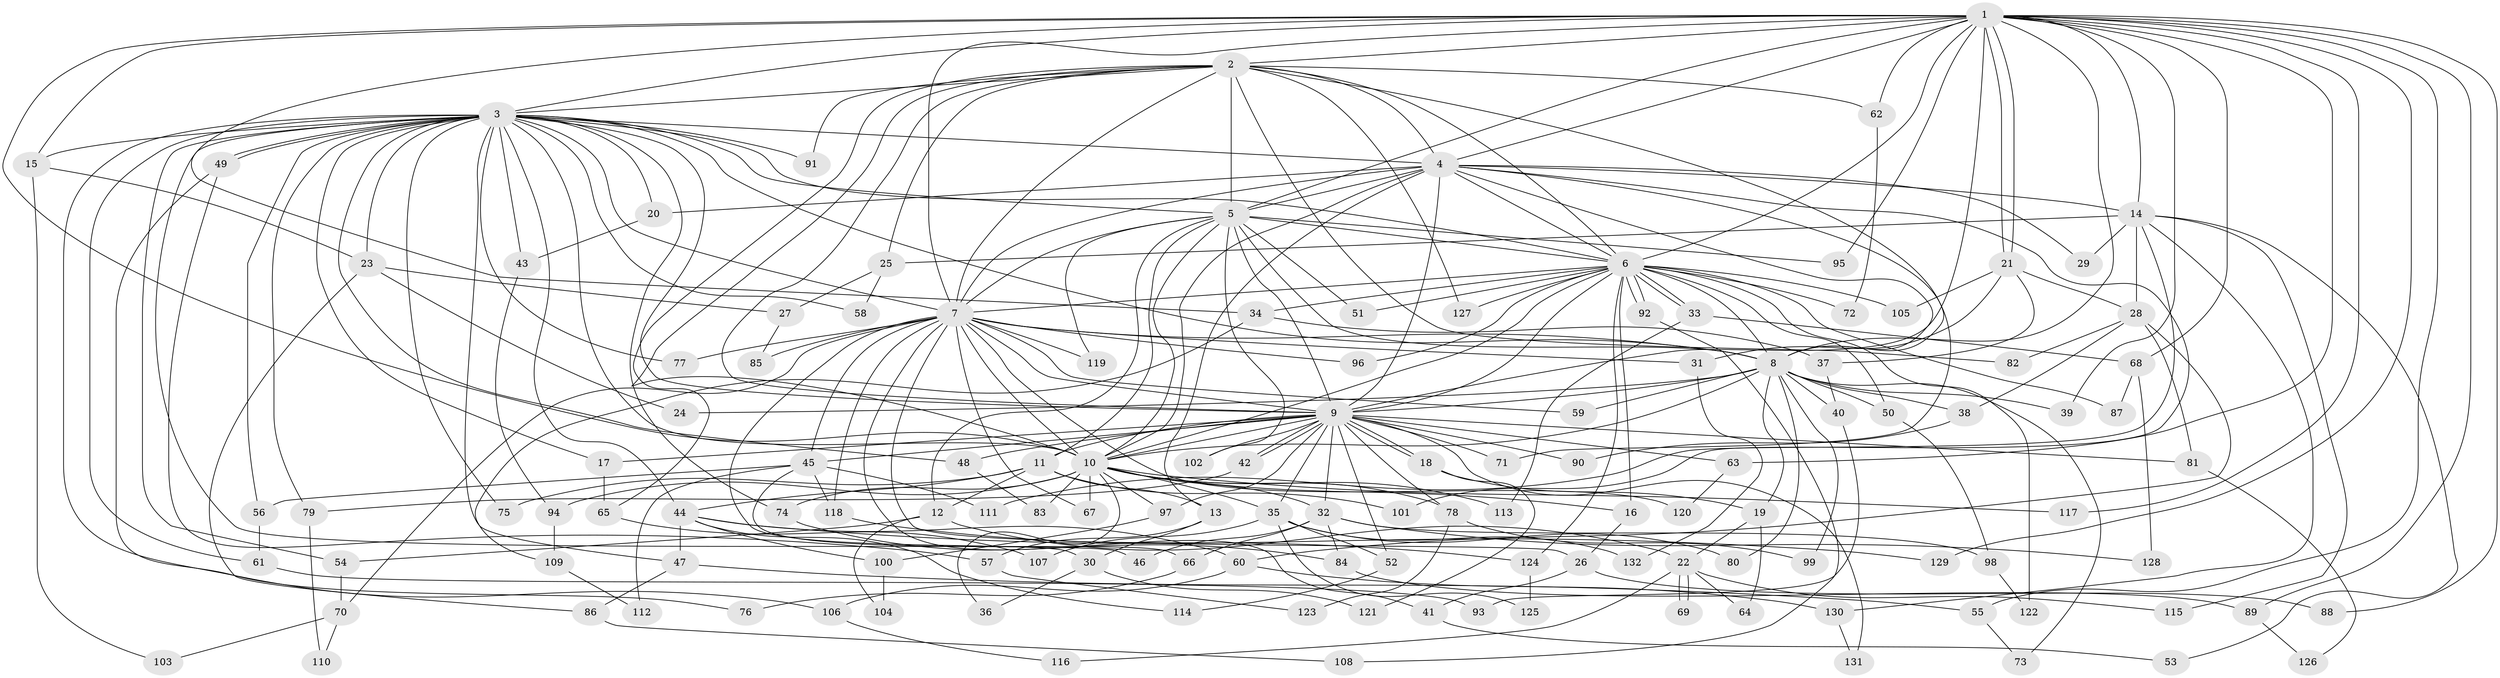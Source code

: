 // coarse degree distribution, {20: 0.019230769230769232, 27: 0.019230769230769232, 3: 0.11538461538461539, 1: 0.07692307692307693, 4: 0.09615384615384616, 2: 0.5192307692307693, 9: 0.038461538461538464, 8: 0.019230769230769232, 19: 0.019230769230769232, 5: 0.019230769230769232, 12: 0.019230769230769232, 14: 0.019230769230769232, 7: 0.019230769230769232}
// Generated by graph-tools (version 1.1) at 2025/48/03/04/25 21:48:02]
// undirected, 132 vertices, 289 edges
graph export_dot {
graph [start="1"]
  node [color=gray90,style=filled];
  1;
  2;
  3;
  4;
  5;
  6;
  7;
  8;
  9;
  10;
  11;
  12;
  13;
  14;
  15;
  16;
  17;
  18;
  19;
  20;
  21;
  22;
  23;
  24;
  25;
  26;
  27;
  28;
  29;
  30;
  31;
  32;
  33;
  34;
  35;
  36;
  37;
  38;
  39;
  40;
  41;
  42;
  43;
  44;
  45;
  46;
  47;
  48;
  49;
  50;
  51;
  52;
  53;
  54;
  55;
  56;
  57;
  58;
  59;
  60;
  61;
  62;
  63;
  64;
  65;
  66;
  67;
  68;
  69;
  70;
  71;
  72;
  73;
  74;
  75;
  76;
  77;
  78;
  79;
  80;
  81;
  82;
  83;
  84;
  85;
  86;
  87;
  88;
  89;
  90;
  91;
  92;
  93;
  94;
  95;
  96;
  97;
  98;
  99;
  100;
  101;
  102;
  103;
  104;
  105;
  106;
  107;
  108;
  109;
  110;
  111;
  112;
  113;
  114;
  115;
  116;
  117;
  118;
  119;
  120;
  121;
  122;
  123;
  124;
  125;
  126;
  127;
  128;
  129;
  130;
  131;
  132;
  1 -- 2;
  1 -- 3;
  1 -- 4;
  1 -- 5;
  1 -- 6;
  1 -- 7;
  1 -- 8;
  1 -- 9;
  1 -- 10;
  1 -- 14;
  1 -- 15;
  1 -- 21;
  1 -- 21;
  1 -- 34;
  1 -- 39;
  1 -- 55;
  1 -- 62;
  1 -- 63;
  1 -- 68;
  1 -- 88;
  1 -- 89;
  1 -- 95;
  1 -- 117;
  1 -- 129;
  2 -- 3;
  2 -- 4;
  2 -- 5;
  2 -- 6;
  2 -- 7;
  2 -- 8;
  2 -- 9;
  2 -- 10;
  2 -- 25;
  2 -- 62;
  2 -- 65;
  2 -- 82;
  2 -- 91;
  2 -- 127;
  3 -- 4;
  3 -- 5;
  3 -- 6;
  3 -- 7;
  3 -- 8;
  3 -- 9;
  3 -- 10;
  3 -- 15;
  3 -- 17;
  3 -- 20;
  3 -- 23;
  3 -- 43;
  3 -- 44;
  3 -- 46;
  3 -- 47;
  3 -- 48;
  3 -- 49;
  3 -- 49;
  3 -- 54;
  3 -- 56;
  3 -- 58;
  3 -- 61;
  3 -- 74;
  3 -- 75;
  3 -- 77;
  3 -- 79;
  3 -- 91;
  3 -- 106;
  4 -- 5;
  4 -- 6;
  4 -- 7;
  4 -- 8;
  4 -- 9;
  4 -- 10;
  4 -- 13;
  4 -- 14;
  4 -- 20;
  4 -- 29;
  4 -- 71;
  4 -- 101;
  5 -- 6;
  5 -- 7;
  5 -- 8;
  5 -- 9;
  5 -- 10;
  5 -- 11;
  5 -- 12;
  5 -- 51;
  5 -- 95;
  5 -- 102;
  5 -- 119;
  6 -- 7;
  6 -- 8;
  6 -- 9;
  6 -- 10;
  6 -- 16;
  6 -- 33;
  6 -- 33;
  6 -- 34;
  6 -- 50;
  6 -- 51;
  6 -- 72;
  6 -- 87;
  6 -- 92;
  6 -- 92;
  6 -- 96;
  6 -- 105;
  6 -- 122;
  6 -- 124;
  6 -- 127;
  7 -- 8;
  7 -- 9;
  7 -- 10;
  7 -- 26;
  7 -- 30;
  7 -- 31;
  7 -- 41;
  7 -- 45;
  7 -- 59;
  7 -- 67;
  7 -- 70;
  7 -- 77;
  7 -- 85;
  7 -- 96;
  7 -- 118;
  7 -- 119;
  7 -- 120;
  8 -- 9;
  8 -- 10;
  8 -- 19;
  8 -- 24;
  8 -- 38;
  8 -- 39;
  8 -- 40;
  8 -- 50;
  8 -- 59;
  8 -- 73;
  8 -- 80;
  8 -- 99;
  9 -- 10;
  9 -- 11;
  9 -- 17;
  9 -- 18;
  9 -- 18;
  9 -- 32;
  9 -- 35;
  9 -- 42;
  9 -- 42;
  9 -- 45;
  9 -- 48;
  9 -- 52;
  9 -- 63;
  9 -- 71;
  9 -- 78;
  9 -- 81;
  9 -- 90;
  9 -- 97;
  9 -- 102;
  9 -- 131;
  10 -- 16;
  10 -- 32;
  10 -- 35;
  10 -- 36;
  10 -- 67;
  10 -- 74;
  10 -- 78;
  10 -- 83;
  10 -- 94;
  10 -- 97;
  10 -- 113;
  10 -- 117;
  11 -- 12;
  11 -- 13;
  11 -- 44;
  11 -- 75;
  11 -- 101;
  12 -- 22;
  12 -- 54;
  12 -- 104;
  13 -- 30;
  13 -- 57;
  14 -- 25;
  14 -- 28;
  14 -- 29;
  14 -- 53;
  14 -- 111;
  14 -- 115;
  14 -- 130;
  15 -- 23;
  15 -- 103;
  16 -- 26;
  17 -- 65;
  18 -- 19;
  18 -- 121;
  19 -- 22;
  19 -- 64;
  20 -- 43;
  21 -- 28;
  21 -- 31;
  21 -- 37;
  21 -- 105;
  22 -- 64;
  22 -- 69;
  22 -- 69;
  22 -- 115;
  22 -- 116;
  23 -- 24;
  23 -- 27;
  23 -- 86;
  25 -- 27;
  25 -- 58;
  26 -- 41;
  26 -- 88;
  27 -- 85;
  28 -- 38;
  28 -- 60;
  28 -- 81;
  28 -- 82;
  30 -- 36;
  30 -- 121;
  31 -- 132;
  32 -- 46;
  32 -- 66;
  32 -- 84;
  32 -- 98;
  32 -- 128;
  33 -- 68;
  33 -- 113;
  34 -- 37;
  34 -- 109;
  35 -- 52;
  35 -- 80;
  35 -- 107;
  35 -- 125;
  35 -- 132;
  37 -- 40;
  38 -- 90;
  40 -- 93;
  41 -- 53;
  42 -- 79;
  43 -- 94;
  44 -- 47;
  44 -- 60;
  44 -- 100;
  44 -- 114;
  44 -- 129;
  45 -- 56;
  45 -- 66;
  45 -- 111;
  45 -- 112;
  45 -- 118;
  47 -- 55;
  47 -- 86;
  48 -- 83;
  49 -- 57;
  49 -- 76;
  50 -- 98;
  52 -- 114;
  54 -- 70;
  55 -- 73;
  56 -- 61;
  57 -- 123;
  60 -- 106;
  60 -- 130;
  61 -- 93;
  62 -- 72;
  63 -- 120;
  65 -- 107;
  66 -- 76;
  68 -- 87;
  68 -- 128;
  70 -- 103;
  70 -- 110;
  74 -- 84;
  78 -- 99;
  78 -- 123;
  79 -- 110;
  81 -- 126;
  84 -- 89;
  86 -- 108;
  89 -- 126;
  92 -- 108;
  94 -- 109;
  97 -- 100;
  98 -- 122;
  100 -- 104;
  106 -- 116;
  109 -- 112;
  118 -- 124;
  124 -- 125;
  130 -- 131;
}
